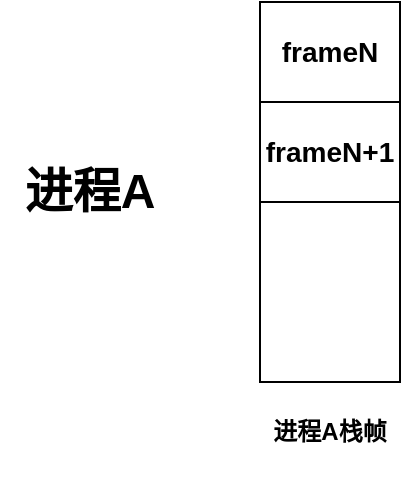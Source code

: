 <mxfile version="15.8.7" type="device" pages="8"><diagram id="ILjAnS3z5qbgPGWipQtk" name="进程A初始栈帧"><mxGraphModel dx="1350" dy="764" grid="1" gridSize="10" guides="1" tooltips="1" connect="1" arrows="1" fold="1" page="1" pageScale="1" pageWidth="827" pageHeight="1169" math="0" shadow="0"><root><mxCell id="0"/><mxCell id="1" parent="0"/><mxCell id="s7ncK8Bdh3nVxVLjFcw2-1" value="" style="rounded=0;whiteSpace=wrap;html=1;" parent="1" vertex="1"><mxGeometry x="210" y="150" width="70" height="190" as="geometry"/></mxCell><mxCell id="s7ncK8Bdh3nVxVLjFcw2-2" value="&lt;h3&gt;frameN&lt;/h3&gt;" style="rounded=0;whiteSpace=wrap;html=1;" parent="1" vertex="1"><mxGeometry x="210" y="150" width="70" height="50" as="geometry"/></mxCell><mxCell id="s7ncK8Bdh3nVxVLjFcw2-3" value="&lt;h1&gt;进程A&lt;/h1&gt;" style="text;html=1;strokeColor=none;fillColor=none;align=center;verticalAlign=middle;whiteSpace=wrap;rounded=0;" parent="1" vertex="1"><mxGeometry x="80" y="230" width="90" height="30" as="geometry"/></mxCell><mxCell id="s7ncK8Bdh3nVxVLjFcw2-4" value="&lt;h3&gt;frameN+1&lt;/h3&gt;" style="rounded=0;whiteSpace=wrap;html=1;" parent="1" vertex="1"><mxGeometry x="210" y="200" width="70" height="50" as="geometry"/></mxCell><mxCell id="s7ncK8Bdh3nVxVLjFcw2-5" value="&lt;h4&gt;进程A栈帧&lt;/h4&gt;" style="text;html=1;strokeColor=none;fillColor=none;align=center;verticalAlign=middle;whiteSpace=wrap;rounded=0;" parent="1" vertex="1"><mxGeometry x="215" y="350" width="60" height="30" as="geometry"/></mxCell></root></mxGraphModel></diagram><diagram id="PLA7LeWE2dvurGGQ1SSM" name="进程A触发中断"><mxGraphModel dx="1350" dy="764" grid="1" gridSize="10" guides="1" tooltips="1" connect="1" arrows="1" fold="1" page="1" pageScale="1" pageWidth="827" pageHeight="1169" math="0" shadow="0"><root><mxCell id="zXg7upB7K19jyku9OPYQ-0"/><mxCell id="zXg7upB7K19jyku9OPYQ-1" parent="zXg7upB7K19jyku9OPYQ-0"/><mxCell id="g7miheLZxKvZFJeVZg-F-0" value="" style="rounded=0;whiteSpace=wrap;html=1;" parent="zXg7upB7K19jyku9OPYQ-1" vertex="1"><mxGeometry x="210" y="150" width="70" height="240" as="geometry"/></mxCell><mxCell id="g7miheLZxKvZFJeVZg-F-1" value="&lt;h3&gt;frameN&lt;/h3&gt;" style="rounded=0;whiteSpace=wrap;html=1;" parent="zXg7upB7K19jyku9OPYQ-1" vertex="1"><mxGeometry x="210" y="150" width="70" height="50" as="geometry"/></mxCell><mxCell id="g7miheLZxKvZFJeVZg-F-2" value="&lt;h1&gt;进程A&lt;/h1&gt;" style="text;html=1;strokeColor=none;fillColor=none;align=center;verticalAlign=middle;whiteSpace=wrap;rounded=0;" parent="zXg7upB7K19jyku9OPYQ-1" vertex="1"><mxGeometry x="80" y="230" width="90" height="30" as="geometry"/></mxCell><mxCell id="g7miheLZxKvZFJeVZg-F-3" value="&lt;h3&gt;frameN+1&lt;/h3&gt;" style="rounded=0;whiteSpace=wrap;html=1;" parent="zXg7upB7K19jyku9OPYQ-1" vertex="1"><mxGeometry x="210" y="200" width="70" height="50" as="geometry"/></mxCell><mxCell id="g7miheLZxKvZFJeVZg-F-4" value="&lt;h4&gt;进程A栈帧&lt;/h4&gt;" style="text;html=1;strokeColor=none;fillColor=none;align=center;verticalAlign=middle;whiteSpace=wrap;rounded=0;" parent="zXg7upB7K19jyku9OPYQ-1" vertex="1"><mxGeometry x="215" y="410" width="60" height="30" as="geometry"/></mxCell><mxCell id="g7miheLZxKvZFJeVZg-F-5" value="&lt;div style=&quot;font-size: 16px&quot;&gt;&lt;font style=&quot;font-size: 16px&quot;&gt;&lt;b&gt;保存&lt;/b&gt;&lt;/font&gt;&lt;/div&gt;&lt;div style=&quot;font-size: 16px&quot;&gt;&lt;font style=&quot;font-size: 16px&quot;&gt;&lt;b&gt;context&lt;/b&gt;&lt;/font&gt;&lt;/div&gt;" style="rounded=0;whiteSpace=wrap;html=1;" parent="zXg7upB7K19jyku9OPYQ-1" vertex="1"><mxGeometry x="210" y="250" width="70" height="50" as="geometry"/></mxCell><mxCell id="8R5fVe-cYZGw6Ey5ms7B-0" value="&lt;h2&gt;trap&lt;/h2&gt;" style="rounded=0;whiteSpace=wrap;html=1;" parent="zXg7upB7K19jyku9OPYQ-1" vertex="1"><mxGeometry x="210" y="300" width="70" height="30" as="geometry"/></mxCell><mxCell id="8R5fVe-cYZGw6Ey5ms7B-1" value="&lt;h3&gt;os-&amp;gt;trap&lt;/h3&gt;" style="rounded=0;whiteSpace=wrap;html=1;" parent="zXg7upB7K19jyku9OPYQ-1" vertex="1"><mxGeometry x="210" y="330" width="70" height="30" as="geometry"/></mxCell></root></mxGraphModel></diagram><diagram id="q6rRbLNa6ziYNEMlhroU" name="进程A执行完os-&gt;trap"><mxGraphModel dx="1350" dy="764" grid="1" gridSize="10" guides="1" tooltips="1" connect="1" arrows="1" fold="1" page="1" pageScale="1" pageWidth="827" pageHeight="1169" math="0" shadow="0"><root><mxCell id="XoIS1Yz29f1FqkCjJDYz-0"/><mxCell id="XoIS1Yz29f1FqkCjJDYz-1" parent="XoIS1Yz29f1FqkCjJDYz-0"/><mxCell id="XoIS1Yz29f1FqkCjJDYz-2" value="" style="rounded=0;whiteSpace=wrap;html=1;" parent="XoIS1Yz29f1FqkCjJDYz-1" vertex="1"><mxGeometry x="210" y="150" width="70" height="240" as="geometry"/></mxCell><mxCell id="XoIS1Yz29f1FqkCjJDYz-3" value="&lt;h3&gt;frameN&lt;/h3&gt;" style="rounded=0;whiteSpace=wrap;html=1;" parent="XoIS1Yz29f1FqkCjJDYz-1" vertex="1"><mxGeometry x="210" y="150" width="70" height="50" as="geometry"/></mxCell><mxCell id="XoIS1Yz29f1FqkCjJDYz-4" value="&lt;h1&gt;进程A&lt;/h1&gt;" style="text;html=1;strokeColor=none;fillColor=none;align=center;verticalAlign=middle;whiteSpace=wrap;rounded=0;" parent="XoIS1Yz29f1FqkCjJDYz-1" vertex="1"><mxGeometry x="80" y="230" width="90" height="30" as="geometry"/></mxCell><mxCell id="XoIS1Yz29f1FqkCjJDYz-5" value="&lt;h3&gt;frameN+1&lt;/h3&gt;" style="rounded=0;whiteSpace=wrap;html=1;" parent="XoIS1Yz29f1FqkCjJDYz-1" vertex="1"><mxGeometry x="210" y="200" width="70" height="50" as="geometry"/></mxCell><mxCell id="XoIS1Yz29f1FqkCjJDYz-6" value="&lt;h4&gt;进程A栈帧&lt;/h4&gt;" style="text;html=1;strokeColor=none;fillColor=none;align=center;verticalAlign=middle;whiteSpace=wrap;rounded=0;" parent="XoIS1Yz29f1FqkCjJDYz-1" vertex="1"><mxGeometry x="215" y="410" width="60" height="30" as="geometry"/></mxCell><mxCell id="XoIS1Yz29f1FqkCjJDYz-7" value="&lt;div style=&quot;font-size: 16px&quot;&gt;&lt;font style=&quot;font-size: 16px&quot;&gt;&lt;b&gt;保存&lt;/b&gt;&lt;/font&gt;&lt;/div&gt;&lt;div style=&quot;font-size: 16px&quot;&gt;&lt;font style=&quot;font-size: 16px&quot;&gt;&lt;b&gt;context&lt;/b&gt;&lt;/font&gt;&lt;/div&gt;" style="rounded=0;whiteSpace=wrap;html=1;" parent="XoIS1Yz29f1FqkCjJDYz-1" vertex="1"><mxGeometry x="210" y="250" width="70" height="50" as="geometry"/></mxCell><mxCell id="XoIS1Yz29f1FqkCjJDYz-8" value="&lt;h2&gt;trap&lt;/h2&gt;" style="rounded=0;whiteSpace=wrap;html=1;" parent="XoIS1Yz29f1FqkCjJDYz-1" vertex="1"><mxGeometry x="210" y="300" width="70" height="30" as="geometry"/></mxCell></root></mxGraphModel></diagram><diagram id="SM5Uhb5E31M6tKLg_kID" name="trap恢复上下文"><mxGraphModel dx="1350" dy="764" grid="1" gridSize="10" guides="1" tooltips="1" connect="1" arrows="1" fold="1" page="1" pageScale="1" pageWidth="827" pageHeight="1169" math="0" shadow="0"><root><mxCell id="rdHYaod8kz5v9fql7OOV-0"/><mxCell id="rdHYaod8kz5v9fql7OOV-1" parent="rdHYaod8kz5v9fql7OOV-0"/><mxCell id="N0q-roaZsVxHKlp8zzuE-0" value="" style="rounded=0;whiteSpace=wrap;html=1;" parent="rdHYaod8kz5v9fql7OOV-1" vertex="1"><mxGeometry x="210" y="150" width="70" height="240" as="geometry"/></mxCell><mxCell id="N0q-roaZsVxHKlp8zzuE-1" value="&lt;h3&gt;frameM&lt;/h3&gt;" style="rounded=0;whiteSpace=wrap;html=1;" parent="rdHYaod8kz5v9fql7OOV-1" vertex="1"><mxGeometry x="210" y="150" width="70" height="50" as="geometry"/></mxCell><mxCell id="N0q-roaZsVxHKlp8zzuE-2" value="&lt;h1&gt;进程B&lt;/h1&gt;" style="text;html=1;strokeColor=none;fillColor=none;align=center;verticalAlign=middle;whiteSpace=wrap;rounded=0;" parent="rdHYaod8kz5v9fql7OOV-1" vertex="1"><mxGeometry x="80" y="230" width="90" height="30" as="geometry"/></mxCell><mxCell id="N0q-roaZsVxHKlp8zzuE-3" value="&lt;h3&gt;frameM+1&lt;/h3&gt;" style="rounded=0;whiteSpace=wrap;html=1;" parent="rdHYaod8kz5v9fql7OOV-1" vertex="1"><mxGeometry x="210" y="200" width="70" height="50" as="geometry"/></mxCell><mxCell id="N0q-roaZsVxHKlp8zzuE-4" value="&lt;h4&gt;进程B栈帧&lt;/h4&gt;" style="text;html=1;strokeColor=none;fillColor=none;align=center;verticalAlign=middle;whiteSpace=wrap;rounded=0;" parent="rdHYaod8kz5v9fql7OOV-1" vertex="1"><mxGeometry x="215" y="410" width="60" height="30" as="geometry"/></mxCell></root></mxGraphModel></diagram><diagram id="P1DGQTI-RhpLqEhbx4CC" name="进程调度中的数据竞争"><mxGraphModel dx="1350" dy="764" grid="1" gridSize="10" guides="1" tooltips="1" connect="1" arrows="1" fold="1" page="1" pageScale="1" pageWidth="827" pageHeight="1169" math="0" shadow="0"><root><mxCell id="Alm9zMYA0joTc1_Wwj8o-0"/><mxCell id="Alm9zMYA0joTc1_Wwj8o-1" parent="Alm9zMYA0joTc1_Wwj8o-0"/><mxCell id="EPM7WskjeFt3HODUCYWU-0" value="" style="rounded=0;whiteSpace=wrap;html=1;" parent="Alm9zMYA0joTc1_Wwj8o-1" vertex="1"><mxGeometry x="210" y="150" width="70" height="240" as="geometry"/></mxCell><mxCell id="EPM7WskjeFt3HODUCYWU-1" value="&lt;h3&gt;frameN&lt;/h3&gt;" style="rounded=0;whiteSpace=wrap;html=1;" parent="Alm9zMYA0joTc1_Wwj8o-1" vertex="1"><mxGeometry x="210" y="150" width="70" height="50" as="geometry"/></mxCell><mxCell id="EPM7WskjeFt3HODUCYWU-2" value="&lt;h1&gt;进程A&lt;/h1&gt;" style="text;html=1;strokeColor=none;fillColor=none;align=center;verticalAlign=middle;whiteSpace=wrap;rounded=0;" parent="Alm9zMYA0joTc1_Wwj8o-1" vertex="1"><mxGeometry x="80" y="230" width="90" height="30" as="geometry"/></mxCell><mxCell id="EPM7WskjeFt3HODUCYWU-3" value="&lt;h3&gt;frameN+1&lt;/h3&gt;" style="rounded=0;whiteSpace=wrap;html=1;" parent="Alm9zMYA0joTc1_Wwj8o-1" vertex="1"><mxGeometry x="210" y="200" width="70" height="50" as="geometry"/></mxCell><mxCell id="EPM7WskjeFt3HODUCYWU-4" value="&lt;h4&gt;进程A栈帧&lt;/h4&gt;" style="text;html=1;strokeColor=none;fillColor=none;align=center;verticalAlign=middle;whiteSpace=wrap;rounded=0;" parent="Alm9zMYA0joTc1_Wwj8o-1" vertex="1"><mxGeometry x="215" y="410" width="60" height="30" as="geometry"/></mxCell><mxCell id="EPM7WskjeFt3HODUCYWU-5" value="&lt;div style=&quot;font-size: 16px&quot;&gt;&lt;font style=&quot;font-size: 16px&quot;&gt;&lt;b&gt;保存&lt;/b&gt;&lt;/font&gt;&lt;/div&gt;&lt;div style=&quot;font-size: 16px&quot;&gt;&lt;font style=&quot;font-size: 16px&quot;&gt;&lt;b&gt;context&lt;/b&gt;&lt;/font&gt;&lt;/div&gt;" style="rounded=0;whiteSpace=wrap;html=1;" parent="Alm9zMYA0joTc1_Wwj8o-1" vertex="1"><mxGeometry x="210" y="250" width="70" height="50" as="geometry"/></mxCell><mxCell id="EPM7WskjeFt3HODUCYWU-6" value="&lt;h2&gt;trap&lt;/h2&gt;" style="rounded=0;whiteSpace=wrap;html=1;" parent="Alm9zMYA0joTc1_Wwj8o-1" vertex="1"><mxGeometry x="210" y="300" width="70" height="30" as="geometry"/></mxCell><mxCell id="EPM7WskjeFt3HODUCYWU-7" value="" style="rounded=0;whiteSpace=wrap;html=1;" parent="Alm9zMYA0joTc1_Wwj8o-1" vertex="1"><mxGeometry x="570" y="150" width="70" height="240" as="geometry"/></mxCell><mxCell id="EPM7WskjeFt3HODUCYWU-8" value="&lt;h3&gt;frameM&lt;/h3&gt;" style="rounded=0;whiteSpace=wrap;html=1;" parent="Alm9zMYA0joTc1_Wwj8o-1" vertex="1"><mxGeometry x="570" y="150" width="70" height="50" as="geometry"/></mxCell><mxCell id="EPM7WskjeFt3HODUCYWU-9" value="&lt;h1&gt;进程B&lt;/h1&gt;" style="text;html=1;strokeColor=none;fillColor=none;align=center;verticalAlign=middle;whiteSpace=wrap;rounded=0;" parent="Alm9zMYA0joTc1_Wwj8o-1" vertex="1"><mxGeometry x="700" y="230" width="90" height="30" as="geometry"/></mxCell><mxCell id="EPM7WskjeFt3HODUCYWU-10" value="&lt;h3&gt;frameM+1&lt;/h3&gt;" style="rounded=0;whiteSpace=wrap;html=1;" parent="Alm9zMYA0joTc1_Wwj8o-1" vertex="1"><mxGeometry x="570" y="200" width="70" height="50" as="geometry"/></mxCell><mxCell id="EPM7WskjeFt3HODUCYWU-11" value="&lt;h4&gt;进程B栈帧&lt;/h4&gt;" style="text;html=1;strokeColor=none;fillColor=none;align=center;verticalAlign=middle;whiteSpace=wrap;rounded=0;" parent="Alm9zMYA0joTc1_Wwj8o-1" vertex="1"><mxGeometry x="575" y="410" width="60" height="30" as="geometry"/></mxCell><mxCell id="EPM7WskjeFt3HODUCYWU-12" value="&lt;div style=&quot;font-size: 16px&quot;&gt;&lt;font style=&quot;font-size: 16px&quot;&gt;&lt;b&gt;保存&lt;/b&gt;&lt;/font&gt;&lt;/div&gt;&lt;div style=&quot;font-size: 16px&quot;&gt;&lt;font style=&quot;font-size: 16px&quot;&gt;&lt;b&gt;context&lt;/b&gt;&lt;/font&gt;&lt;/div&gt;" style="rounded=0;whiteSpace=wrap;html=1;" parent="Alm9zMYA0joTc1_Wwj8o-1" vertex="1"><mxGeometry x="570" y="250" width="70" height="50" as="geometry"/></mxCell><mxCell id="EPM7WskjeFt3HODUCYWU-13" value="&lt;h2&gt;trap&lt;/h2&gt;" style="rounded=0;whiteSpace=wrap;html=1;" parent="Alm9zMYA0joTc1_Wwj8o-1" vertex="1"><mxGeometry x="570" y="300" width="70" height="30" as="geometry"/></mxCell><mxCell id="EPM7WskjeFt3HODUCYWU-14" value="" style="html=1;shadow=0;dashed=0;align=center;verticalAlign=middle;shape=mxgraph.arrows2.arrow;dy=0.6;dx=40;direction=south;notch=0;fontSize=16;" parent="Alm9zMYA0joTc1_Wwj8o-1" vertex="1"><mxGeometry x="390" y="400" width="70" height="100" as="geometry"/></mxCell><mxCell id="EPM7WskjeFt3HODUCYWU-15" value="" style="rounded=0;whiteSpace=wrap;html=1;" parent="Alm9zMYA0joTc1_Wwj8o-1" vertex="1"><mxGeometry x="205" y="510" width="70" height="240" as="geometry"/></mxCell><mxCell id="EPM7WskjeFt3HODUCYWU-16" value="&lt;h3&gt;frameN&lt;/h3&gt;" style="rounded=0;whiteSpace=wrap;html=1;" parent="Alm9zMYA0joTc1_Wwj8o-1" vertex="1"><mxGeometry x="205" y="510" width="70" height="50" as="geometry"/></mxCell><mxCell id="EPM7WskjeFt3HODUCYWU-17" value="&lt;h1&gt;进程A&lt;/h1&gt;" style="text;html=1;strokeColor=none;fillColor=none;align=center;verticalAlign=middle;whiteSpace=wrap;rounded=0;" parent="Alm9zMYA0joTc1_Wwj8o-1" vertex="1"><mxGeometry x="75" y="590" width="90" height="30" as="geometry"/></mxCell><mxCell id="EPM7WskjeFt3HODUCYWU-18" value="&lt;h3&gt;frameN+1&lt;/h3&gt;" style="rounded=0;whiteSpace=wrap;html=1;" parent="Alm9zMYA0joTc1_Wwj8o-1" vertex="1"><mxGeometry x="205" y="560" width="70" height="50" as="geometry"/></mxCell><mxCell id="EPM7WskjeFt3HODUCYWU-19" value="&lt;h4&gt;进程A栈帧&lt;/h4&gt;" style="text;html=1;strokeColor=none;fillColor=none;align=center;verticalAlign=middle;whiteSpace=wrap;rounded=0;" parent="Alm9zMYA0joTc1_Wwj8o-1" vertex="1"><mxGeometry x="210" y="770" width="60" height="30" as="geometry"/></mxCell><mxCell id="EPM7WskjeFt3HODUCYWU-20" value="&lt;div style=&quot;font-size: 16px&quot;&gt;&lt;font style=&quot;font-size: 16px&quot;&gt;&lt;b&gt;保存&lt;/b&gt;&lt;/font&gt;&lt;/div&gt;&lt;div style=&quot;font-size: 16px&quot;&gt;&lt;font style=&quot;font-size: 16px&quot;&gt;&lt;b&gt;context&lt;/b&gt;&lt;/font&gt;&lt;/div&gt;" style="rounded=0;whiteSpace=wrap;html=1;" parent="Alm9zMYA0joTc1_Wwj8o-1" vertex="1"><mxGeometry x="205" y="610" width="70" height="50" as="geometry"/></mxCell><mxCell id="EPM7WskjeFt3HODUCYWU-22" value="" style="rounded=0;whiteSpace=wrap;html=1;" parent="Alm9zMYA0joTc1_Wwj8o-1" vertex="1"><mxGeometry x="565" y="510" width="70" height="240" as="geometry"/></mxCell><mxCell id="EPM7WskjeFt3HODUCYWU-23" value="&lt;h3&gt;frameN&lt;/h3&gt;" style="rounded=0;whiteSpace=wrap;html=1;" parent="Alm9zMYA0joTc1_Wwj8o-1" vertex="1"><mxGeometry x="565" y="510" width="70" height="50" as="geometry"/></mxCell><mxCell id="EPM7WskjeFt3HODUCYWU-24" value="&lt;h1&gt;进程A&lt;/h1&gt;" style="text;html=1;strokeColor=none;fillColor=none;align=center;verticalAlign=middle;whiteSpace=wrap;rounded=0;" parent="Alm9zMYA0joTc1_Wwj8o-1" vertex="1"><mxGeometry x="690" y="590" width="90" height="30" as="geometry"/></mxCell><mxCell id="EPM7WskjeFt3HODUCYWU-25" value="&lt;h3&gt;frameN+1&lt;/h3&gt;" style="rounded=0;whiteSpace=wrap;html=1;" parent="Alm9zMYA0joTc1_Wwj8o-1" vertex="1"><mxGeometry x="565" y="560" width="70" height="50" as="geometry"/></mxCell><mxCell id="EPM7WskjeFt3HODUCYWU-26" value="&lt;h4&gt;进程A栈帧&lt;/h4&gt;" style="text;html=1;strokeColor=none;fillColor=none;align=center;verticalAlign=middle;whiteSpace=wrap;rounded=0;" parent="Alm9zMYA0joTc1_Wwj8o-1" vertex="1"><mxGeometry x="570" y="770" width="60" height="30" as="geometry"/></mxCell></root></mxGraphModel></diagram><diagram id="UoOcZiRA4uVSH4HE9ycZ" name="非调度的中断逻辑"><mxGraphModel dx="1350" dy="764" grid="1" gridSize="10" guides="1" tooltips="1" connect="1" arrows="1" fold="1" page="1" pageScale="1" pageWidth="827" pageHeight="1169" math="0" shadow="0"><root><mxCell id="KQRrojlZqoLAhY9vb6po-0"/><mxCell id="KQRrojlZqoLAhY9vb6po-1" parent="KQRrojlZqoLAhY9vb6po-0"/><mxCell id="W1SXtwolidosYniJN7iO-5" value="&lt;div style=&quot;font-size: 17px&quot;&gt;&lt;font style=&quot;font-size: 17px&quot;&gt;&lt;b&gt;cpu0&lt;/b&gt;&lt;/font&gt;&lt;/div&gt;&lt;div style=&quot;font-size: 17px&quot;&gt;&lt;font style=&quot;font-size: 17px&quot;&gt;&lt;b&gt;current_task&lt;/b&gt;&lt;/font&gt;:进程A&lt;/div&gt;&lt;div style=&quot;font-size: 17px&quot;&gt;&lt;font style=&quot;font-size: 17px&quot;&gt;&lt;b&gt;schedule_context&lt;br&gt;&lt;/b&gt;&lt;/font&gt;&lt;/div&gt;" style="text;html=1;strokeColor=none;fillColor=none;align=center;verticalAlign=middle;whiteSpace=wrap;rounded=0;fontSize=16;" vertex="1" parent="KQRrojlZqoLAhY9vb6po-1"><mxGeometry x="30" y="70" width="230" height="60" as="geometry"/></mxCell><mxCell id="W1SXtwolidosYniJN7iO-6" value="" style="html=1;shadow=0;dashed=0;align=center;verticalAlign=middle;shape=mxgraph.arrows2.arrow;dy=0.6;dx=40;notch=0;fontSize=17;" vertex="1" parent="KQRrojlZqoLAhY9vb6po-1"><mxGeometry x="240" y="230" width="70" height="30" as="geometry"/></mxCell><mxCell id="W1SXtwolidosYniJN7iO-7" value="" style="rounded=0;whiteSpace=wrap;html=1;" vertex="1" parent="KQRrojlZqoLAhY9vb6po-1"><mxGeometry x="340" y="150" width="70" height="190" as="geometry"/></mxCell><mxCell id="W1SXtwolidosYniJN7iO-8" value="&lt;h3&gt;frameN&lt;/h3&gt;" style="rounded=0;whiteSpace=wrap;html=1;" vertex="1" parent="KQRrojlZqoLAhY9vb6po-1"><mxGeometry x="340" y="150" width="70" height="30" as="geometry"/></mxCell><mxCell id="W1SXtwolidosYniJN7iO-9" value="&lt;h3&gt;frameN+1&lt;/h3&gt;" style="rounded=0;whiteSpace=wrap;html=1;" vertex="1" parent="KQRrojlZqoLAhY9vb6po-1"><mxGeometry x="340" y="180" width="70" height="30" as="geometry"/></mxCell><mxCell id="W1SXtwolidosYniJN7iO-10" value="&lt;h4&gt;进程A栈帧&lt;/h4&gt;" style="text;html=1;strokeColor=none;fillColor=none;align=center;verticalAlign=middle;whiteSpace=wrap;rounded=0;" vertex="1" parent="KQRrojlZqoLAhY9vb6po-1"><mxGeometry x="345" y="350" width="60" height="30" as="geometry"/></mxCell><mxCell id="W1SXtwolidosYniJN7iO-11" value="&lt;div style=&quot;font-size: 17px&quot;&gt;&lt;font style=&quot;font-size: 17px&quot;&gt;&lt;b&gt;cpu0&lt;/b&gt;&lt;/font&gt;&lt;/div&gt;&lt;div style=&quot;font-size: 17px&quot;&gt;&lt;font style=&quot;font-size: 17px&quot;&gt;&lt;b&gt;current_task&lt;/b&gt;&lt;/font&gt;:进程A&lt;/div&gt;&lt;div style=&quot;font-size: 17px&quot;&gt;&lt;font style=&quot;font-size: 17px&quot;&gt;&lt;b&gt;schedule_context&lt;br&gt;&lt;/b&gt;&lt;/font&gt;&lt;/div&gt;" style="text;html=1;strokeColor=none;fillColor=none;align=center;verticalAlign=middle;whiteSpace=wrap;rounded=0;fontSize=16;" vertex="1" parent="KQRrojlZqoLAhY9vb6po-1"><mxGeometry x="250" y="70" width="230" height="60" as="geometry"/></mxCell><mxCell id="W1SXtwolidosYniJN7iO-12" value="&lt;b&gt;保存context&lt;/b&gt;" style="rounded=0;whiteSpace=wrap;html=1;" vertex="1" parent="KQRrojlZqoLAhY9vb6po-1"><mxGeometry x="340" y="210" width="70" height="30" as="geometry"/></mxCell><mxCell id="W1SXtwolidosYniJN7iO-13" value="&lt;b&gt;trap&lt;/b&gt;" style="rounded=0;whiteSpace=wrap;html=1;" vertex="1" parent="KQRrojlZqoLAhY9vb6po-1"><mxGeometry x="340" y="240" width="70" height="30" as="geometry"/></mxCell><mxCell id="xWPjEYFLA1w861O_s5bc-0" value="" style="rounded=0;whiteSpace=wrap;html=1;" vertex="1" parent="KQRrojlZqoLAhY9vb6po-1"><mxGeometry x="110" y="150" width="70" height="190" as="geometry"/></mxCell><mxCell id="xWPjEYFLA1w861O_s5bc-1" value="&lt;h3&gt;frameN&lt;/h3&gt;" style="rounded=0;whiteSpace=wrap;html=1;" vertex="1" parent="KQRrojlZqoLAhY9vb6po-1"><mxGeometry x="110" y="150" width="70" height="30" as="geometry"/></mxCell><mxCell id="xWPjEYFLA1w861O_s5bc-2" value="&lt;h3&gt;frameN+1&lt;/h3&gt;" style="rounded=0;whiteSpace=wrap;html=1;" vertex="1" parent="KQRrojlZqoLAhY9vb6po-1"><mxGeometry x="110" y="180" width="70" height="30" as="geometry"/></mxCell><mxCell id="xWPjEYFLA1w861O_s5bc-3" value="&lt;h4&gt;进程A栈帧&lt;/h4&gt;" style="text;html=1;strokeColor=none;fillColor=none;align=center;verticalAlign=middle;whiteSpace=wrap;rounded=0;" vertex="1" parent="KQRrojlZqoLAhY9vb6po-1"><mxGeometry x="115" y="350" width="60" height="30" as="geometry"/></mxCell><mxCell id="xWPjEYFLA1w861O_s5bc-6" value="&lt;b&gt;os-&amp;gt;trap&lt;/b&gt;" style="rounded=0;whiteSpace=wrap;html=1;" vertex="1" parent="KQRrojlZqoLAhY9vb6po-1"><mxGeometry x="340" y="270" width="70" height="30" as="geometry"/></mxCell><mxCell id="xWPjEYFLA1w861O_s5bc-7" value="" style="html=1;shadow=0;dashed=0;align=center;verticalAlign=middle;shape=mxgraph.arrows2.arrow;dy=0.6;dx=40;notch=0;fontSize=17;" vertex="1" parent="KQRrojlZqoLAhY9vb6po-1"><mxGeometry x="440" y="230" width="70" height="30" as="geometry"/></mxCell><mxCell id="xWPjEYFLA1w861O_s5bc-8" value="" style="rounded=0;whiteSpace=wrap;html=1;" vertex="1" parent="KQRrojlZqoLAhY9vb6po-1"><mxGeometry x="540" y="150" width="70" height="190" as="geometry"/></mxCell><mxCell id="xWPjEYFLA1w861O_s5bc-9" value="&lt;h3&gt;frameN&lt;/h3&gt;" style="rounded=0;whiteSpace=wrap;html=1;" vertex="1" parent="KQRrojlZqoLAhY9vb6po-1"><mxGeometry x="540" y="150" width="70" height="30" as="geometry"/></mxCell><mxCell id="xWPjEYFLA1w861O_s5bc-10" value="&lt;h3&gt;frameN+1&lt;/h3&gt;" style="rounded=0;whiteSpace=wrap;html=1;" vertex="1" parent="KQRrojlZqoLAhY9vb6po-1"><mxGeometry x="540" y="180" width="70" height="30" as="geometry"/></mxCell><mxCell id="xWPjEYFLA1w861O_s5bc-11" value="&lt;h4&gt;进程A栈帧&lt;/h4&gt;" style="text;html=1;strokeColor=none;fillColor=none;align=center;verticalAlign=middle;whiteSpace=wrap;rounded=0;" vertex="1" parent="KQRrojlZqoLAhY9vb6po-1"><mxGeometry x="545" y="350" width="60" height="30" as="geometry"/></mxCell><mxCell id="xWPjEYFLA1w861O_s5bc-12" value="&lt;div style=&quot;font-size: 17px&quot;&gt;&lt;font style=&quot;font-size: 17px&quot;&gt;&lt;b&gt;cpu0&lt;/b&gt;&lt;/font&gt;&lt;/div&gt;&lt;div style=&quot;font-size: 17px&quot;&gt;&lt;font style=&quot;font-size: 17px&quot;&gt;&lt;b&gt;current_task&lt;/b&gt;&lt;/font&gt;:进程A&lt;/div&gt;&lt;div style=&quot;font-size: 17px&quot;&gt;&lt;font style=&quot;font-size: 17px&quot;&gt;&lt;b&gt;schedule_context&lt;br&gt;&lt;/b&gt;&lt;/font&gt;&lt;/div&gt;" style="text;html=1;strokeColor=none;fillColor=none;align=center;verticalAlign=middle;whiteSpace=wrap;rounded=0;fontSize=16;" vertex="1" parent="KQRrojlZqoLAhY9vb6po-1"><mxGeometry x="450" y="70" width="230" height="60" as="geometry"/></mxCell></root></mxGraphModel></diagram><diagram id="wQ7ZvSc0J7zaCGKUoJSD" name="调度的中断逻辑"><mxGraphModel dx="1350" dy="764" grid="1" gridSize="10" guides="1" tooltips="1" connect="1" arrows="1" fold="1" page="1" pageScale="1" pageWidth="827" pageHeight="1169" math="0" shadow="0"><root><mxCell id="BYcjZYgCpvuqHNpHw8w4-0"/><mxCell id="BYcjZYgCpvuqHNpHw8w4-1" parent="BYcjZYgCpvuqHNpHw8w4-0"/><mxCell id="NJrvV5YSkSkM5aUG-x-D-0" value="&lt;div style=&quot;font-size: 17px&quot;&gt;&lt;font style=&quot;font-size: 17px&quot;&gt;&lt;b&gt;cpu0&lt;/b&gt;&lt;/font&gt;&lt;/div&gt;&lt;div style=&quot;font-size: 17px&quot;&gt;&lt;font style=&quot;font-size: 17px&quot;&gt;&lt;b&gt;current_task&lt;/b&gt;&lt;/font&gt;:进程A&lt;/div&gt;&lt;div style=&quot;font-size: 17px&quot;&gt;&lt;font style=&quot;font-size: 17px&quot;&gt;&lt;b&gt;schedule_context&lt;br&gt;&lt;/b&gt;&lt;/font&gt;&lt;/div&gt;" style="text;html=1;strokeColor=none;fillColor=none;align=center;verticalAlign=middle;whiteSpace=wrap;rounded=0;fontSize=16;" vertex="1" parent="BYcjZYgCpvuqHNpHw8w4-1"><mxGeometry x="30" y="70" width="230" height="60" as="geometry"/></mxCell><mxCell id="NJrvV5YSkSkM5aUG-x-D-1" value="" style="html=1;shadow=0;dashed=0;align=center;verticalAlign=middle;shape=mxgraph.arrows2.arrow;dy=0.6;dx=40;notch=0;fontSize=17;" vertex="1" parent="BYcjZYgCpvuqHNpHw8w4-1"><mxGeometry x="240" y="230" width="70" height="30" as="geometry"/></mxCell><mxCell id="NJrvV5YSkSkM5aUG-x-D-2" value="" style="rounded=0;whiteSpace=wrap;html=1;" vertex="1" parent="BYcjZYgCpvuqHNpHw8w4-1"><mxGeometry x="340" y="150" width="70" height="190" as="geometry"/></mxCell><mxCell id="NJrvV5YSkSkM5aUG-x-D-3" value="&lt;h3&gt;frameN&lt;/h3&gt;" style="rounded=0;whiteSpace=wrap;html=1;" vertex="1" parent="BYcjZYgCpvuqHNpHw8w4-1"><mxGeometry x="340" y="150" width="70" height="30" as="geometry"/></mxCell><mxCell id="NJrvV5YSkSkM5aUG-x-D-4" value="&lt;h3&gt;frameN+1&lt;/h3&gt;" style="rounded=0;whiteSpace=wrap;html=1;" vertex="1" parent="BYcjZYgCpvuqHNpHw8w4-1"><mxGeometry x="340" y="180" width="70" height="30" as="geometry"/></mxCell><mxCell id="NJrvV5YSkSkM5aUG-x-D-5" value="&lt;h4&gt;进程A栈帧&lt;/h4&gt;" style="text;html=1;strokeColor=none;fillColor=none;align=center;verticalAlign=middle;whiteSpace=wrap;rounded=0;" vertex="1" parent="BYcjZYgCpvuqHNpHw8w4-1"><mxGeometry x="345" y="350" width="60" height="30" as="geometry"/></mxCell><mxCell id="NJrvV5YSkSkM5aUG-x-D-6" value="&lt;div style=&quot;font-size: 17px&quot;&gt;&lt;font style=&quot;font-size: 17px&quot;&gt;&lt;b&gt;cpu0&lt;/b&gt;&lt;/font&gt;&lt;/div&gt;&lt;div style=&quot;font-size: 17px&quot;&gt;&lt;font style=&quot;font-size: 17px&quot;&gt;&lt;b&gt;current_task&lt;/b&gt;&lt;/font&gt;:进程A&lt;/div&gt;&lt;div style=&quot;font-size: 17px&quot;&gt;&lt;font style=&quot;font-size: 17px&quot;&gt;&lt;b&gt;schedule_context&lt;br&gt;&lt;/b&gt;&lt;/font&gt;&lt;/div&gt;" style="text;html=1;strokeColor=none;fillColor=none;align=center;verticalAlign=middle;whiteSpace=wrap;rounded=0;fontSize=16;" vertex="1" parent="BYcjZYgCpvuqHNpHw8w4-1"><mxGeometry x="250" y="70" width="230" height="60" as="geometry"/></mxCell><mxCell id="NJrvV5YSkSkM5aUG-x-D-7" value="&lt;b&gt;保存context&lt;/b&gt;" style="rounded=0;whiteSpace=wrap;html=1;" vertex="1" parent="BYcjZYgCpvuqHNpHw8w4-1"><mxGeometry x="340" y="210" width="70" height="30" as="geometry"/></mxCell><mxCell id="NJrvV5YSkSkM5aUG-x-D-8" value="&lt;b&gt;trap&lt;/b&gt;" style="rounded=0;whiteSpace=wrap;html=1;" vertex="1" parent="BYcjZYgCpvuqHNpHw8w4-1"><mxGeometry x="340" y="240" width="70" height="30" as="geometry"/></mxCell><mxCell id="NJrvV5YSkSkM5aUG-x-D-9" value="" style="rounded=0;whiteSpace=wrap;html=1;" vertex="1" parent="BYcjZYgCpvuqHNpHw8w4-1"><mxGeometry x="110" y="150" width="70" height="190" as="geometry"/></mxCell><mxCell id="NJrvV5YSkSkM5aUG-x-D-10" value="&lt;h3&gt;frameN&lt;/h3&gt;" style="rounded=0;whiteSpace=wrap;html=1;" vertex="1" parent="BYcjZYgCpvuqHNpHw8w4-1"><mxGeometry x="110" y="150" width="70" height="30" as="geometry"/></mxCell><mxCell id="NJrvV5YSkSkM5aUG-x-D-11" value="&lt;h3&gt;frameN+1&lt;/h3&gt;" style="rounded=0;whiteSpace=wrap;html=1;" vertex="1" parent="BYcjZYgCpvuqHNpHw8w4-1"><mxGeometry x="110" y="180" width="70" height="30" as="geometry"/></mxCell><mxCell id="NJrvV5YSkSkM5aUG-x-D-12" value="&lt;h4&gt;进程A栈帧&lt;/h4&gt;" style="text;html=1;strokeColor=none;fillColor=none;align=center;verticalAlign=middle;whiteSpace=wrap;rounded=0;" vertex="1" parent="BYcjZYgCpvuqHNpHw8w4-1"><mxGeometry x="115" y="350" width="60" height="30" as="geometry"/></mxCell><mxCell id="NJrvV5YSkSkM5aUG-x-D-13" value="&lt;b&gt;os-&amp;gt;trap&lt;/b&gt;" style="rounded=0;whiteSpace=wrap;html=1;" vertex="1" parent="BYcjZYgCpvuqHNpHw8w4-1"><mxGeometry x="340" y="270" width="70" height="30" as="geometry"/></mxCell><mxCell id="NJrvV5YSkSkM5aUG-x-D-14" value="" style="html=1;shadow=0;dashed=0;align=center;verticalAlign=middle;shape=mxgraph.arrows2.arrow;dy=0.6;dx=40;notch=0;fontSize=17;rotation=90;" vertex="1" parent="BYcjZYgCpvuqHNpHw8w4-1"><mxGeometry x="570" y="420" width="70" height="30" as="geometry"/></mxCell><mxCell id="NJrvV5YSkSkM5aUG-x-D-15" value="" style="rounded=0;whiteSpace=wrap;html=1;" vertex="1" parent="BYcjZYgCpvuqHNpHw8w4-1"><mxGeometry x="570" y="150" width="70" height="190" as="geometry"/></mxCell><mxCell id="NJrvV5YSkSkM5aUG-x-D-16" value="&lt;h3&gt;frameM&lt;/h3&gt;" style="rounded=0;whiteSpace=wrap;html=1;" vertex="1" parent="BYcjZYgCpvuqHNpHw8w4-1"><mxGeometry x="570" y="150" width="70" height="30" as="geometry"/></mxCell><mxCell id="NJrvV5YSkSkM5aUG-x-D-17" value="&lt;h3&gt;frameM+1&lt;/h3&gt;" style="rounded=0;whiteSpace=wrap;html=1;" vertex="1" parent="BYcjZYgCpvuqHNpHw8w4-1"><mxGeometry x="570" y="180" width="70" height="30" as="geometry"/></mxCell><mxCell id="NJrvV5YSkSkM5aUG-x-D-18" value="&lt;h4&gt;schedule_context栈帧&lt;/h4&gt;" style="text;html=1;strokeColor=none;fillColor=none;align=center;verticalAlign=middle;whiteSpace=wrap;rounded=0;" vertex="1" parent="BYcjZYgCpvuqHNpHw8w4-1"><mxGeometry x="537.5" y="350" width="135" height="30" as="geometry"/></mxCell><mxCell id="NJrvV5YSkSkM5aUG-x-D-19" value="&lt;div style=&quot;font-size: 17px&quot;&gt;&lt;font style=&quot;font-size: 17px&quot;&gt;&lt;b&gt;cpu0&lt;/b&gt;&lt;/font&gt;&lt;/div&gt;&lt;div style=&quot;font-size: 17px&quot;&gt;&lt;font style=&quot;font-size: 17px&quot;&gt;&lt;b&gt;current_task&lt;/b&gt;&lt;/font&gt;:进程A&lt;/div&gt;&lt;div style=&quot;font-size: 17px&quot;&gt;&lt;font style=&quot;font-size: 17px&quot;&gt;&lt;b&gt;schedule_context&lt;br&gt;&lt;/b&gt;&lt;/font&gt;&lt;/div&gt;" style="text;html=1;strokeColor=none;fillColor=none;align=center;verticalAlign=middle;whiteSpace=wrap;rounded=0;fontSize=16;" vertex="1" parent="BYcjZYgCpvuqHNpHw8w4-1"><mxGeometry x="480" y="70" width="230" height="60" as="geometry"/></mxCell><mxCell id="NJrvV5YSkSkM5aUG-x-D-21" value="" style="html=1;shadow=0;dashed=0;align=center;verticalAlign=middle;shape=mxgraph.arrows2.arrow;dy=0.6;dx=40;notch=0;fontSize=17;rotation=-180;" vertex="1" parent="BYcjZYgCpvuqHNpHw8w4-1"><mxGeometry x="487.5" y="650" width="60" height="30" as="geometry"/></mxCell><mxCell id="NJrvV5YSkSkM5aUG-x-D-22" value="" style="rounded=0;whiteSpace=wrap;html=1;" vertex="1" parent="BYcjZYgCpvuqHNpHw8w4-1"><mxGeometry x="580" y="570" width="70" height="190" as="geometry"/></mxCell><mxCell id="NJrvV5YSkSkM5aUG-x-D-23" value="&lt;h3&gt;frameM&lt;/h3&gt;" style="rounded=0;whiteSpace=wrap;html=1;" vertex="1" parent="BYcjZYgCpvuqHNpHw8w4-1"><mxGeometry x="580" y="570" width="70" height="30" as="geometry"/></mxCell><mxCell id="NJrvV5YSkSkM5aUG-x-D-24" value="&lt;h3&gt;frameM+1&lt;/h3&gt;" style="rounded=0;whiteSpace=wrap;html=1;" vertex="1" parent="BYcjZYgCpvuqHNpHw8w4-1"><mxGeometry x="580" y="600" width="70" height="30" as="geometry"/></mxCell><mxCell id="NJrvV5YSkSkM5aUG-x-D-25" value="&lt;h4&gt;schedule_context栈帧&lt;/h4&gt;" style="text;html=1;strokeColor=none;fillColor=none;align=center;verticalAlign=middle;whiteSpace=wrap;rounded=0;" vertex="1" parent="BYcjZYgCpvuqHNpHw8w4-1"><mxGeometry x="547.5" y="770" width="135" height="30" as="geometry"/></mxCell><mxCell id="NJrvV5YSkSkM5aUG-x-D-26" value="&lt;div style=&quot;font-size: 17px&quot;&gt;&lt;font style=&quot;font-size: 17px&quot;&gt;&lt;b&gt;cpu0&lt;/b&gt;&lt;/font&gt;&lt;/div&gt;&lt;div style=&quot;font-size: 17px&quot;&gt;&lt;font style=&quot;font-size: 17px&quot;&gt;&lt;b&gt;current_task&lt;/b&gt;&lt;/font&gt;:进程B&lt;/div&gt;&lt;div style=&quot;font-size: 17px&quot;&gt;&lt;font style=&quot;font-size: 17px&quot;&gt;&lt;b&gt;schedule_context&lt;br&gt;&lt;/b&gt;&lt;/font&gt;&lt;/div&gt;" style="text;html=1;strokeColor=none;fillColor=none;align=center;verticalAlign=middle;whiteSpace=wrap;rounded=0;fontSize=16;" vertex="1" parent="BYcjZYgCpvuqHNpHw8w4-1"><mxGeometry x="490" y="490" width="230" height="60" as="geometry"/></mxCell><mxCell id="NJrvV5YSkSkM5aUG-x-D-27" value="&lt;font style=&quot;font-size: 15px&quot;&gt;&lt;b&gt;schedule&lt;/b&gt;&lt;/font&gt;" style="rounded=0;whiteSpace=wrap;html=1;" vertex="1" parent="BYcjZYgCpvuqHNpHw8w4-1"><mxGeometry x="580" y="630" width="70" height="30" as="geometry"/></mxCell><mxCell id="NJrvV5YSkSkM5aUG-x-D-29" value="" style="rounded=0;whiteSpace=wrap;html=1;" vertex="1" parent="BYcjZYgCpvuqHNpHw8w4-1"><mxGeometry x="360" y="570" width="70" height="190" as="geometry"/></mxCell><mxCell id="NJrvV5YSkSkM5aUG-x-D-30" value="&lt;h3&gt;frameM&lt;/h3&gt;" style="rounded=0;whiteSpace=wrap;html=1;" vertex="1" parent="BYcjZYgCpvuqHNpHw8w4-1"><mxGeometry x="360" y="570" width="70" height="30" as="geometry"/></mxCell><mxCell id="NJrvV5YSkSkM5aUG-x-D-31" value="&lt;h3&gt;frameM+1&lt;/h3&gt;" style="rounded=0;whiteSpace=wrap;html=1;" vertex="1" parent="BYcjZYgCpvuqHNpHw8w4-1"><mxGeometry x="360" y="600" width="70" height="30" as="geometry"/></mxCell><mxCell id="NJrvV5YSkSkM5aUG-x-D-32" value="&lt;h4&gt;schedule_context栈帧&lt;/h4&gt;" style="text;html=1;strokeColor=none;fillColor=none;align=center;verticalAlign=middle;whiteSpace=wrap;rounded=0;" vertex="1" parent="BYcjZYgCpvuqHNpHw8w4-1"><mxGeometry x="327.5" y="770" width="135" height="30" as="geometry"/></mxCell><mxCell id="NJrvV5YSkSkM5aUG-x-D-33" value="&lt;div style=&quot;font-size: 17px&quot;&gt;&lt;font style=&quot;font-size: 17px&quot;&gt;&lt;b&gt;cpu0&lt;/b&gt;&lt;/font&gt;&lt;/div&gt;&lt;div style=&quot;font-size: 17px&quot;&gt;&lt;font style=&quot;font-size: 17px&quot;&gt;&lt;b&gt;current_task&lt;/b&gt;&lt;/font&gt;:进程B&lt;/div&gt;&lt;div style=&quot;font-size: 17px&quot;&gt;&lt;font style=&quot;font-size: 17px&quot;&gt;&lt;b&gt;schedule_context&lt;br&gt;&lt;/b&gt;&lt;/font&gt;&lt;/div&gt;" style="text;html=1;strokeColor=none;fillColor=none;align=center;verticalAlign=middle;whiteSpace=wrap;rounded=0;fontSize=16;" vertex="1" parent="BYcjZYgCpvuqHNpHw8w4-1"><mxGeometry x="270" y="490" width="230" height="60" as="geometry"/></mxCell><mxCell id="NJrvV5YSkSkM5aUG-x-D-35" value="&lt;b&gt;保存context&lt;/b&gt;" style="rounded=0;whiteSpace=wrap;html=1;" vertex="1" parent="BYcjZYgCpvuqHNpHw8w4-1"><mxGeometry x="360" y="630" width="70" height="30" as="geometry"/></mxCell><mxCell id="NJrvV5YSkSkM5aUG-x-D-36" value="&lt;b&gt;trap&lt;/b&gt;" style="rounded=0;whiteSpace=wrap;html=1;" vertex="1" parent="BYcjZYgCpvuqHNpHw8w4-1"><mxGeometry x="360" y="660" width="70" height="30" as="geometry"/></mxCell><mxCell id="NJrvV5YSkSkM5aUG-x-D-37" value="&lt;b&gt;os-&amp;gt;trap&lt;/b&gt;" style="rounded=0;whiteSpace=wrap;html=1;" vertex="1" parent="BYcjZYgCpvuqHNpHw8w4-1"><mxGeometry x="360" y="690" width="70" height="30" as="geometry"/></mxCell><mxCell id="NJrvV5YSkSkM5aUG-x-D-44" value="" style="html=1;shadow=0;dashed=0;align=center;verticalAlign=middle;shape=mxgraph.arrows2.arrow;dy=0.6;dx=40;notch=0;fontSize=17;" vertex="1" parent="BYcjZYgCpvuqHNpHw8w4-1"><mxGeometry x="467.5" y="230" width="70" height="30" as="geometry"/></mxCell><mxCell id="NJrvV5YSkSkM5aUG-x-D-45" value="" style="html=1;shadow=0;dashed=0;align=center;verticalAlign=middle;shape=mxgraph.arrows2.arrow;dy=0.6;dx=40;notch=0;fontSize=17;rotation=-180;" vertex="1" parent="BYcjZYgCpvuqHNpHw8w4-1"><mxGeometry x="245" y="640" width="60" height="30" as="geometry"/></mxCell><mxCell id="NJrvV5YSkSkM5aUG-x-D-46" value="" style="rounded=0;whiteSpace=wrap;html=1;" vertex="1" parent="BYcjZYgCpvuqHNpHw8w4-1"><mxGeometry x="120" y="570" width="70" height="190" as="geometry"/></mxCell><mxCell id="NJrvV5YSkSkM5aUG-x-D-47" value="&lt;h3&gt;frameO&lt;/h3&gt;" style="rounded=0;whiteSpace=wrap;html=1;" vertex="1" parent="BYcjZYgCpvuqHNpHw8w4-1"><mxGeometry x="120" y="570" width="70" height="30" as="geometry"/></mxCell><mxCell id="NJrvV5YSkSkM5aUG-x-D-48" value="&lt;h3&gt;frameO+1&lt;/h3&gt;" style="rounded=0;whiteSpace=wrap;html=1;" vertex="1" parent="BYcjZYgCpvuqHNpHw8w4-1"><mxGeometry x="120" y="600" width="70" height="30" as="geometry"/></mxCell><mxCell id="NJrvV5YSkSkM5aUG-x-D-49" value="&lt;h4&gt;进程B栈帧&lt;/h4&gt;" style="text;html=1;strokeColor=none;fillColor=none;align=center;verticalAlign=middle;whiteSpace=wrap;rounded=0;" vertex="1" parent="BYcjZYgCpvuqHNpHw8w4-1"><mxGeometry x="87.5" y="770" width="135" height="30" as="geometry"/></mxCell><mxCell id="NJrvV5YSkSkM5aUG-x-D-50" value="&lt;div style=&quot;font-size: 17px&quot;&gt;&lt;font style=&quot;font-size: 17px&quot;&gt;&lt;b&gt;cpu0&lt;/b&gt;&lt;/font&gt;&lt;/div&gt;&lt;div style=&quot;font-size: 17px&quot;&gt;&lt;font style=&quot;font-size: 17px&quot;&gt;&lt;b&gt;current_task&lt;/b&gt;&lt;/font&gt;:进程B&lt;/div&gt;&lt;div style=&quot;font-size: 17px&quot;&gt;&lt;font style=&quot;font-size: 17px&quot;&gt;&lt;b&gt;schedule_context&lt;br&gt;&lt;/b&gt;&lt;/font&gt;&lt;/div&gt;" style="text;html=1;strokeColor=none;fillColor=none;align=center;verticalAlign=middle;whiteSpace=wrap;rounded=0;fontSize=16;" vertex="1" parent="BYcjZYgCpvuqHNpHw8w4-1"><mxGeometry x="30" y="490" width="230" height="60" as="geometry"/></mxCell></root></mxGraphModel></diagram><diagram id="rU3NqQGQGUb7cklTFRT_" name="进程初始化"><mxGraphModel dx="1350" dy="764" grid="1" gridSize="10" guides="1" tooltips="1" connect="1" arrows="1" fold="1" page="1" pageScale="1" pageWidth="827" pageHeight="1169" math="0" shadow="0"><root><mxCell id="2YqmXK7Lzyp8OTwCJGTp-0"/><mxCell id="2YqmXK7Lzyp8OTwCJGTp-1" parent="2YqmXK7Lzyp8OTwCJGTp-0"/><mxCell id="I9dtt_fjYnbB3rVJOVLE-0" value="&lt;div style=&quot;font-size: 17px&quot;&gt;&lt;font style=&quot;font-size: 17px&quot;&gt;&lt;b&gt;cpu0&lt;/b&gt;&lt;/font&gt;&lt;/div&gt;&lt;div style=&quot;font-size: 17px&quot;&gt;&lt;font style=&quot;font-size: 17px&quot;&gt;&lt;b&gt;current_task&lt;/b&gt;&lt;/font&gt;:idle&lt;/div&gt;&lt;div style=&quot;font-size: 17px&quot;&gt;&lt;font style=&quot;font-size: 17px&quot;&gt;&lt;b&gt;schedule_context:NULL&lt;br&gt;&lt;/b&gt;&lt;/font&gt;&lt;/div&gt;" style="text;html=1;strokeColor=none;fillColor=none;align=center;verticalAlign=middle;whiteSpace=wrap;rounded=0;fontSize=16;" vertex="1" parent="2YqmXK7Lzyp8OTwCJGTp-1"><mxGeometry x="30" y="70" width="230" height="60" as="geometry"/></mxCell><mxCell id="ymsTy3twn0CYdLZ9mczL-0" value="" style="html=1;shadow=0;dashed=0;align=center;verticalAlign=middle;shape=mxgraph.arrows2.arrow;dy=0.6;dx=40;notch=0;fontSize=17;" vertex="1" parent="2YqmXK7Lzyp8OTwCJGTp-1"><mxGeometry x="220" y="230" width="70" height="30" as="geometry"/></mxCell><mxCell id="ymsTy3twn0CYdLZ9mczL-1" value="&lt;div style=&quot;font-size: 17px&quot;&gt;&lt;font style=&quot;font-size: 17px&quot;&gt;&lt;b&gt;cpu0&lt;/b&gt;&lt;/font&gt;&lt;/div&gt;&lt;div style=&quot;font-size: 17px&quot;&gt;&lt;font style=&quot;font-size: 17px&quot;&gt;&lt;b&gt;current_task&lt;/b&gt;&lt;/font&gt;:idle&lt;/div&gt;&lt;div style=&quot;font-size: 17px&quot;&gt;&lt;font style=&quot;font-size: 17px&quot;&gt;&lt;b&gt;schedule_context:初始栈帧&lt;/b&gt;&lt;/font&gt;&lt;/div&gt;" style="text;html=1;strokeColor=none;fillColor=none;align=center;verticalAlign=middle;whiteSpace=wrap;rounded=0;fontSize=16;" vertex="1" parent="2YqmXK7Lzyp8OTwCJGTp-1"><mxGeometry x="260" y="70" width="230" height="60" as="geometry"/></mxCell><mxCell id="ymsTy3twn0CYdLZ9mczL-2" value="" style="rounded=0;whiteSpace=wrap;html=1;" vertex="1" parent="2YqmXK7Lzyp8OTwCJGTp-1"><mxGeometry x="340" y="150" width="70" height="240" as="geometry"/></mxCell><mxCell id="ymsTy3twn0CYdLZ9mczL-3" value="&lt;h3&gt;frameN&lt;/h3&gt;" style="rounded=0;whiteSpace=wrap;html=1;" vertex="1" parent="2YqmXK7Lzyp8OTwCJGTp-1"><mxGeometry x="340" y="150" width="70" height="30" as="geometry"/></mxCell><mxCell id="ymsTy3twn0CYdLZ9mczL-4" value="&lt;h3&gt;frameN+1&lt;/h3&gt;" style="rounded=0;whiteSpace=wrap;html=1;" vertex="1" parent="2YqmXK7Lzyp8OTwCJGTp-1"><mxGeometry x="340" y="180" width="70" height="30" as="geometry"/></mxCell><mxCell id="ymsTy3twn0CYdLZ9mczL-5" value="&lt;font style=&quot;font-size: 14px&quot;&gt;&lt;b&gt;初始栈帧&lt;br&gt;&lt;/b&gt;&lt;/font&gt;" style="text;html=1;strokeColor=none;fillColor=none;align=center;verticalAlign=middle;whiteSpace=wrap;rounded=0;" vertex="1" parent="2YqmXK7Lzyp8OTwCJGTp-1"><mxGeometry x="345" y="400" width="60" height="30" as="geometry"/></mxCell><mxCell id="ymsTy3twn0CYdLZ9mczL-6" value="&lt;h3&gt;os_run&lt;/h3&gt;" style="rounded=0;whiteSpace=wrap;html=1;" vertex="1" parent="2YqmXK7Lzyp8OTwCJGTp-1"><mxGeometry x="340" y="210" width="70" height="30" as="geometry"/></mxCell><mxCell id="ymsTy3twn0CYdLZ9mczL-7" value="&lt;h3&gt;schedule&lt;br&gt;&lt;/h3&gt;" style="rounded=0;whiteSpace=wrap;html=1;" vertex="1" parent="2YqmXK7Lzyp8OTwCJGTp-1"><mxGeometry x="340" y="240" width="70" height="30" as="geometry"/></mxCell><mxCell id="ymsTy3twn0CYdLZ9mczL-9" value="&lt;b&gt;保存context&lt;/b&gt;" style="rounded=0;whiteSpace=wrap;html=1;" vertex="1" parent="2YqmXK7Lzyp8OTwCJGTp-1"><mxGeometry x="340" y="270" width="70" height="30" as="geometry"/></mxCell><mxCell id="Kw8Mtz7PSBRvkafx0iuw-0" value="&lt;font style=&quot;font-size: 16px&quot;&gt;&lt;b&gt;trap&lt;/b&gt;&lt;/font&gt;" style="rounded=0;whiteSpace=wrap;html=1;" vertex="1" parent="2YqmXK7Lzyp8OTwCJGTp-1"><mxGeometry x="340" y="300" width="70" height="30" as="geometry"/></mxCell><mxCell id="t3Y6Xt7Uvc-_jX0dV65A-0" value="&lt;font style=&quot;font-size: 16px&quot;&gt;&lt;b&gt;os_trap&lt;/b&gt;&lt;/font&gt;" style="rounded=0;whiteSpace=wrap;html=1;" vertex="1" parent="2YqmXK7Lzyp8OTwCJGTp-1"><mxGeometry x="340" y="330" width="70" height="30" as="geometry"/></mxCell><mxCell id="t3Y6Xt7Uvc-_jX0dV65A-1" value="" style="rounded=0;whiteSpace=wrap;html=1;" vertex="1" parent="2YqmXK7Lzyp8OTwCJGTp-1"><mxGeometry x="110" y="150" width="70" height="240" as="geometry"/></mxCell><mxCell id="t3Y6Xt7Uvc-_jX0dV65A-2" value="&lt;h3&gt;frameN&lt;/h3&gt;" style="rounded=0;whiteSpace=wrap;html=1;" vertex="1" parent="2YqmXK7Lzyp8OTwCJGTp-1"><mxGeometry x="110" y="150" width="70" height="30" as="geometry"/></mxCell><mxCell id="t3Y6Xt7Uvc-_jX0dV65A-3" value="&lt;h3&gt;frameN+1&lt;/h3&gt;" style="rounded=0;whiteSpace=wrap;html=1;" vertex="1" parent="2YqmXK7Lzyp8OTwCJGTp-1"><mxGeometry x="110" y="180" width="70" height="30" as="geometry"/></mxCell><mxCell id="t3Y6Xt7Uvc-_jX0dV65A-4" value="&lt;font style=&quot;font-size: 14px&quot;&gt;&lt;b&gt;初始栈帧&lt;br&gt;&lt;/b&gt;&lt;/font&gt;" style="text;html=1;strokeColor=none;fillColor=none;align=center;verticalAlign=middle;whiteSpace=wrap;rounded=0;" vertex="1" parent="2YqmXK7Lzyp8OTwCJGTp-1"><mxGeometry x="115" y="400" width="60" height="30" as="geometry"/></mxCell><mxCell id="t3Y6Xt7Uvc-_jX0dV65A-5" value="&lt;h3&gt;os_run&lt;/h3&gt;" style="rounded=0;whiteSpace=wrap;html=1;" vertex="1" parent="2YqmXK7Lzyp8OTwCJGTp-1"><mxGeometry x="110" y="210" width="70" height="30" as="geometry"/></mxCell><mxCell id="t3Y6Xt7Uvc-_jX0dV65A-10" value="" style="html=1;shadow=0;dashed=0;align=center;verticalAlign=middle;shape=mxgraph.arrows2.arrow;dy=0.6;dx=40;notch=0;fontSize=17;" vertex="1" parent="2YqmXK7Lzyp8OTwCJGTp-1"><mxGeometry x="460" y="225" width="70" height="30" as="geometry"/></mxCell><mxCell id="t3Y6Xt7Uvc-_jX0dV65A-11" value="&lt;div style=&quot;font-size: 17px&quot;&gt;&lt;font style=&quot;font-size: 17px&quot;&gt;&lt;b&gt;cpu0&lt;/b&gt;&lt;/font&gt;&lt;/div&gt;&lt;div style=&quot;font-size: 17px&quot;&gt;&lt;font style=&quot;font-size: 17px&quot;&gt;&lt;b&gt;current_task&lt;/b&gt;&lt;/font&gt;:idle&lt;/div&gt;&lt;div style=&quot;font-size: 17px&quot;&gt;&lt;font style=&quot;font-size: 17px&quot;&gt;&lt;b&gt;schedule_context:初始栈帧&lt;/b&gt;&lt;/font&gt;&lt;/div&gt;" style="text;html=1;strokeColor=none;fillColor=none;align=center;verticalAlign=middle;whiteSpace=wrap;rounded=0;fontSize=16;" vertex="1" parent="2YqmXK7Lzyp8OTwCJGTp-1"><mxGeometry x="500" y="65" width="230" height="60" as="geometry"/></mxCell><mxCell id="t3Y6Xt7Uvc-_jX0dV65A-12" value="" style="rounded=0;whiteSpace=wrap;html=1;" vertex="1" parent="2YqmXK7Lzyp8OTwCJGTp-1"><mxGeometry x="580" y="145" width="70" height="240" as="geometry"/></mxCell><mxCell id="t3Y6Xt7Uvc-_jX0dV65A-13" value="&lt;h3&gt;frameM&lt;/h3&gt;" style="rounded=0;whiteSpace=wrap;html=1;" vertex="1" parent="2YqmXK7Lzyp8OTwCJGTp-1"><mxGeometry x="580" y="145" width="70" height="30" as="geometry"/></mxCell><mxCell id="t3Y6Xt7Uvc-_jX0dV65A-15" value="&lt;font style=&quot;font-size: 14px&quot;&gt;&lt;b&gt;idle栈帧&lt;br&gt;&lt;/b&gt;&lt;/font&gt;" style="text;html=1;strokeColor=none;fillColor=none;align=center;verticalAlign=middle;whiteSpace=wrap;rounded=0;" vertex="1" parent="2YqmXK7Lzyp8OTwCJGTp-1"><mxGeometry x="585" y="395" width="60" height="30" as="geometry"/></mxCell></root></mxGraphModel></diagram></mxfile>